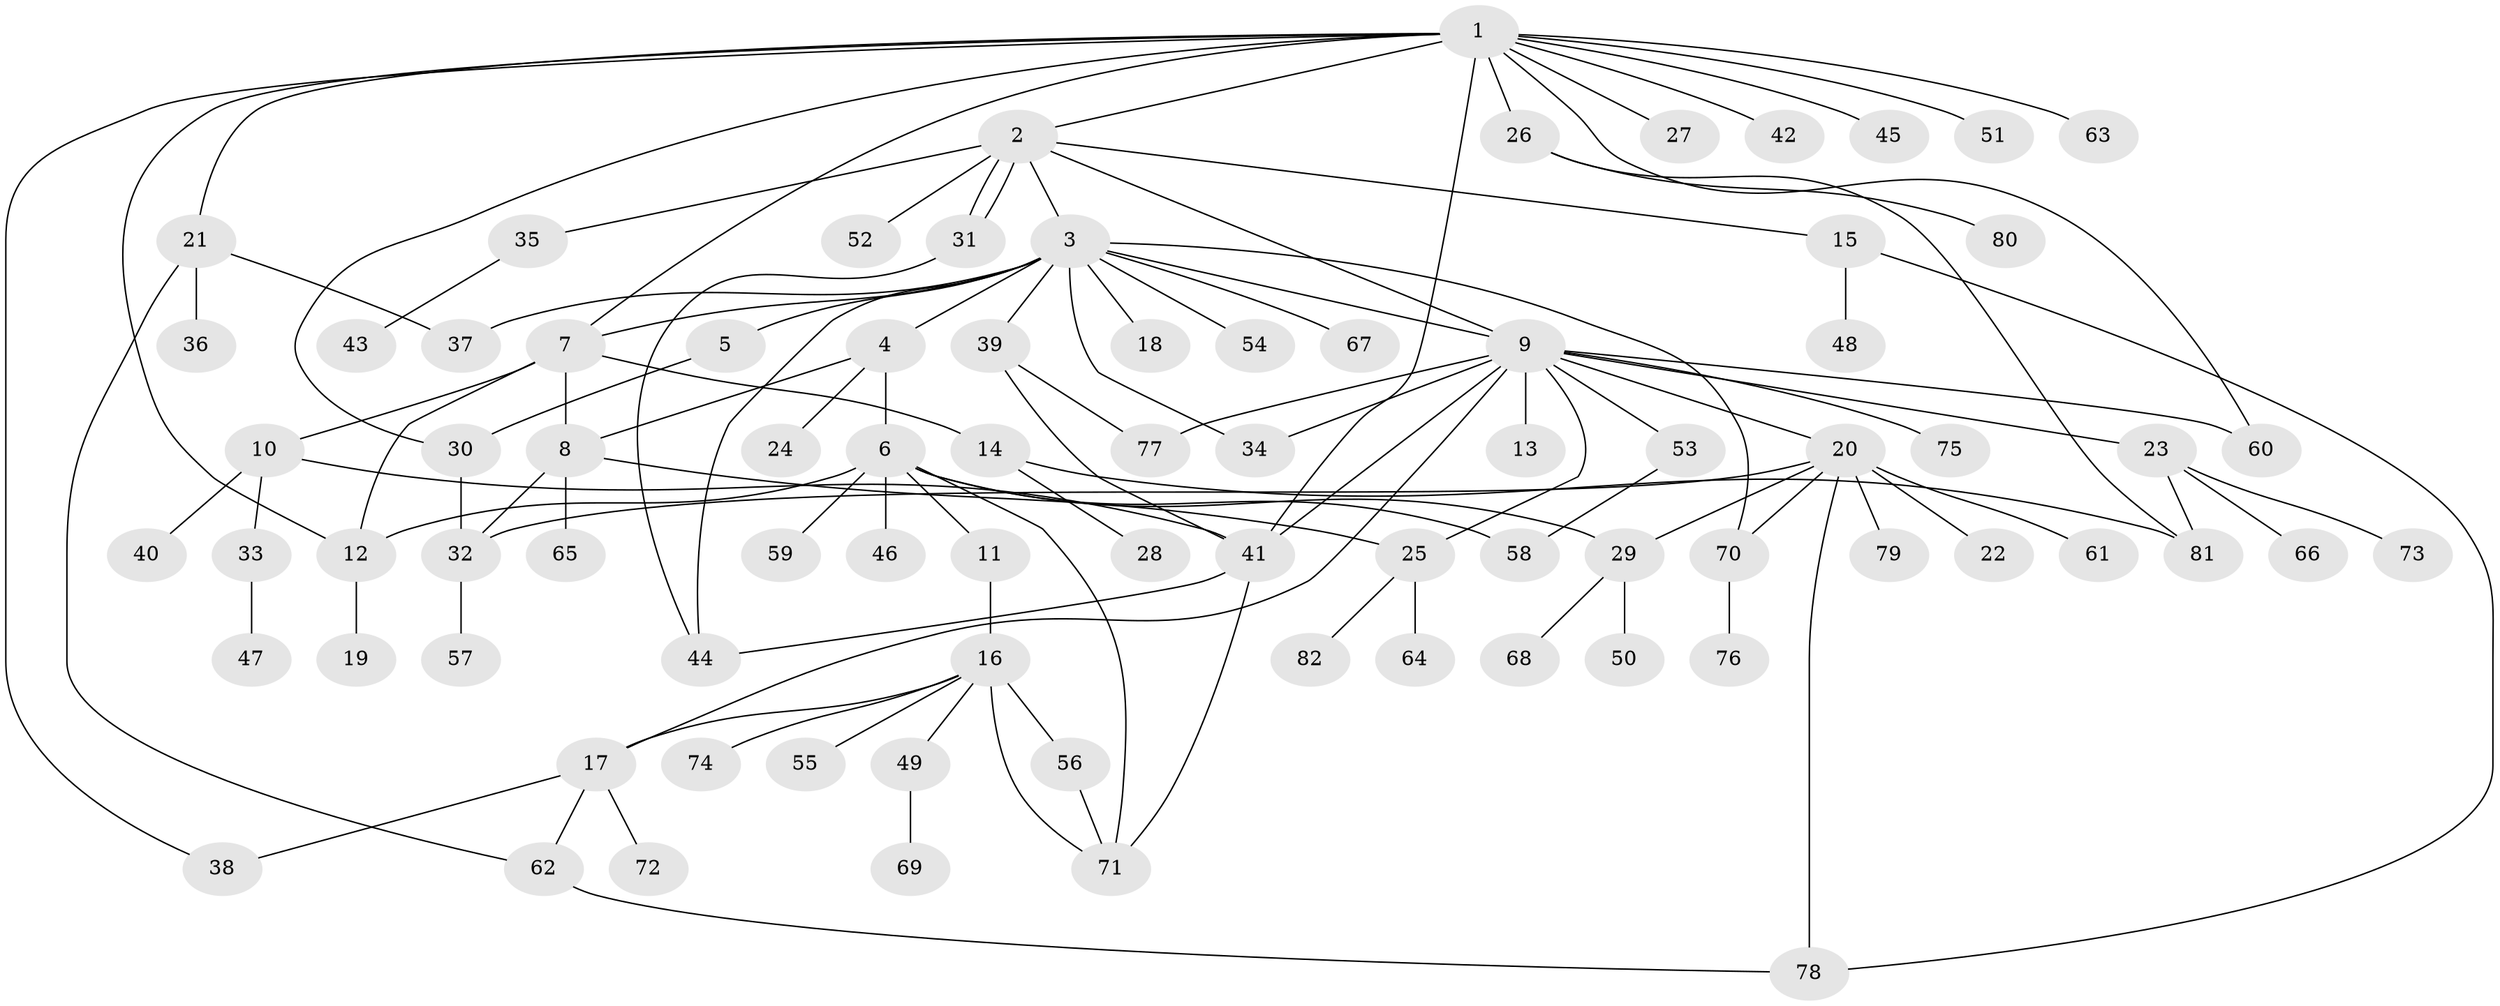 // coarse degree distribution, {6: 0.07317073170731707, 10: 0.024390243902439025, 3: 0.2926829268292683, 11: 0.04878048780487805, 4: 0.0975609756097561, 2: 0.12195121951219512, 1: 0.2926829268292683, 5: 0.024390243902439025, 7: 0.024390243902439025}
// Generated by graph-tools (version 1.1) at 2025/50/03/04/25 22:50:30]
// undirected, 82 vertices, 113 edges
graph export_dot {
  node [color=gray90,style=filled];
  1;
  2;
  3;
  4;
  5;
  6;
  7;
  8;
  9;
  10;
  11;
  12;
  13;
  14;
  15;
  16;
  17;
  18;
  19;
  20;
  21;
  22;
  23;
  24;
  25;
  26;
  27;
  28;
  29;
  30;
  31;
  32;
  33;
  34;
  35;
  36;
  37;
  38;
  39;
  40;
  41;
  42;
  43;
  44;
  45;
  46;
  47;
  48;
  49;
  50;
  51;
  52;
  53;
  54;
  55;
  56;
  57;
  58;
  59;
  60;
  61;
  62;
  63;
  64;
  65;
  66;
  67;
  68;
  69;
  70;
  71;
  72;
  73;
  74;
  75;
  76;
  77;
  78;
  79;
  80;
  81;
  82;
  1 -- 2;
  1 -- 7;
  1 -- 12;
  1 -- 21;
  1 -- 26;
  1 -- 27;
  1 -- 30;
  1 -- 38;
  1 -- 41;
  1 -- 42;
  1 -- 45;
  1 -- 51;
  1 -- 60;
  1 -- 63;
  2 -- 3;
  2 -- 9;
  2 -- 15;
  2 -- 31;
  2 -- 31;
  2 -- 35;
  2 -- 52;
  3 -- 4;
  3 -- 5;
  3 -- 7;
  3 -- 9;
  3 -- 18;
  3 -- 34;
  3 -- 37;
  3 -- 39;
  3 -- 44;
  3 -- 54;
  3 -- 67;
  3 -- 70;
  4 -- 6;
  4 -- 8;
  4 -- 24;
  5 -- 30;
  6 -- 11;
  6 -- 12;
  6 -- 29;
  6 -- 46;
  6 -- 58;
  6 -- 59;
  6 -- 71;
  7 -- 8;
  7 -- 10;
  7 -- 12;
  7 -- 14;
  8 -- 25;
  8 -- 32;
  8 -- 65;
  9 -- 13;
  9 -- 17;
  9 -- 20;
  9 -- 23;
  9 -- 25;
  9 -- 34;
  9 -- 41;
  9 -- 53;
  9 -- 60;
  9 -- 75;
  9 -- 77;
  10 -- 33;
  10 -- 40;
  10 -- 41;
  11 -- 16;
  12 -- 19;
  14 -- 28;
  14 -- 81;
  15 -- 48;
  15 -- 78;
  16 -- 17;
  16 -- 49;
  16 -- 55;
  16 -- 56;
  16 -- 71;
  16 -- 74;
  17 -- 38;
  17 -- 62;
  17 -- 72;
  20 -- 22;
  20 -- 29;
  20 -- 32;
  20 -- 61;
  20 -- 70;
  20 -- 78;
  20 -- 79;
  21 -- 36;
  21 -- 37;
  21 -- 62;
  23 -- 66;
  23 -- 73;
  23 -- 81;
  25 -- 64;
  25 -- 82;
  26 -- 80;
  26 -- 81;
  29 -- 50;
  29 -- 68;
  30 -- 32;
  31 -- 44;
  32 -- 57;
  33 -- 47;
  35 -- 43;
  39 -- 41;
  39 -- 77;
  41 -- 44;
  41 -- 71;
  49 -- 69;
  53 -- 58;
  56 -- 71;
  62 -- 78;
  70 -- 76;
}
